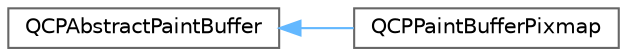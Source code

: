digraph "Graphical Class Hierarchy"
{
 // LATEX_PDF_SIZE
  bgcolor="transparent";
  edge [fontname=Helvetica,fontsize=10,labelfontname=Helvetica,labelfontsize=10];
  node [fontname=Helvetica,fontsize=10,shape=box,height=0.2,width=0.4];
  rankdir="LR";
  Node0 [id="Node000000",label="QCPAbstractPaintBuffer",height=0.2,width=0.4,color="grey40", fillcolor="white", style="filled",URL="$dc/d24/classQCPAbstractPaintBuffer.html",tooltip=" "];
  Node0 -> Node1 [id="edge1_Node000000_Node000001",dir="back",color="steelblue1",style="solid",tooltip=" "];
  Node1 [id="Node000001",label="QCPPaintBufferPixmap",height=0.2,width=0.4,color="grey40", fillcolor="white", style="filled",URL="$d0/deb/classQCPPaintBufferPixmap.html",tooltip=" "];
}
